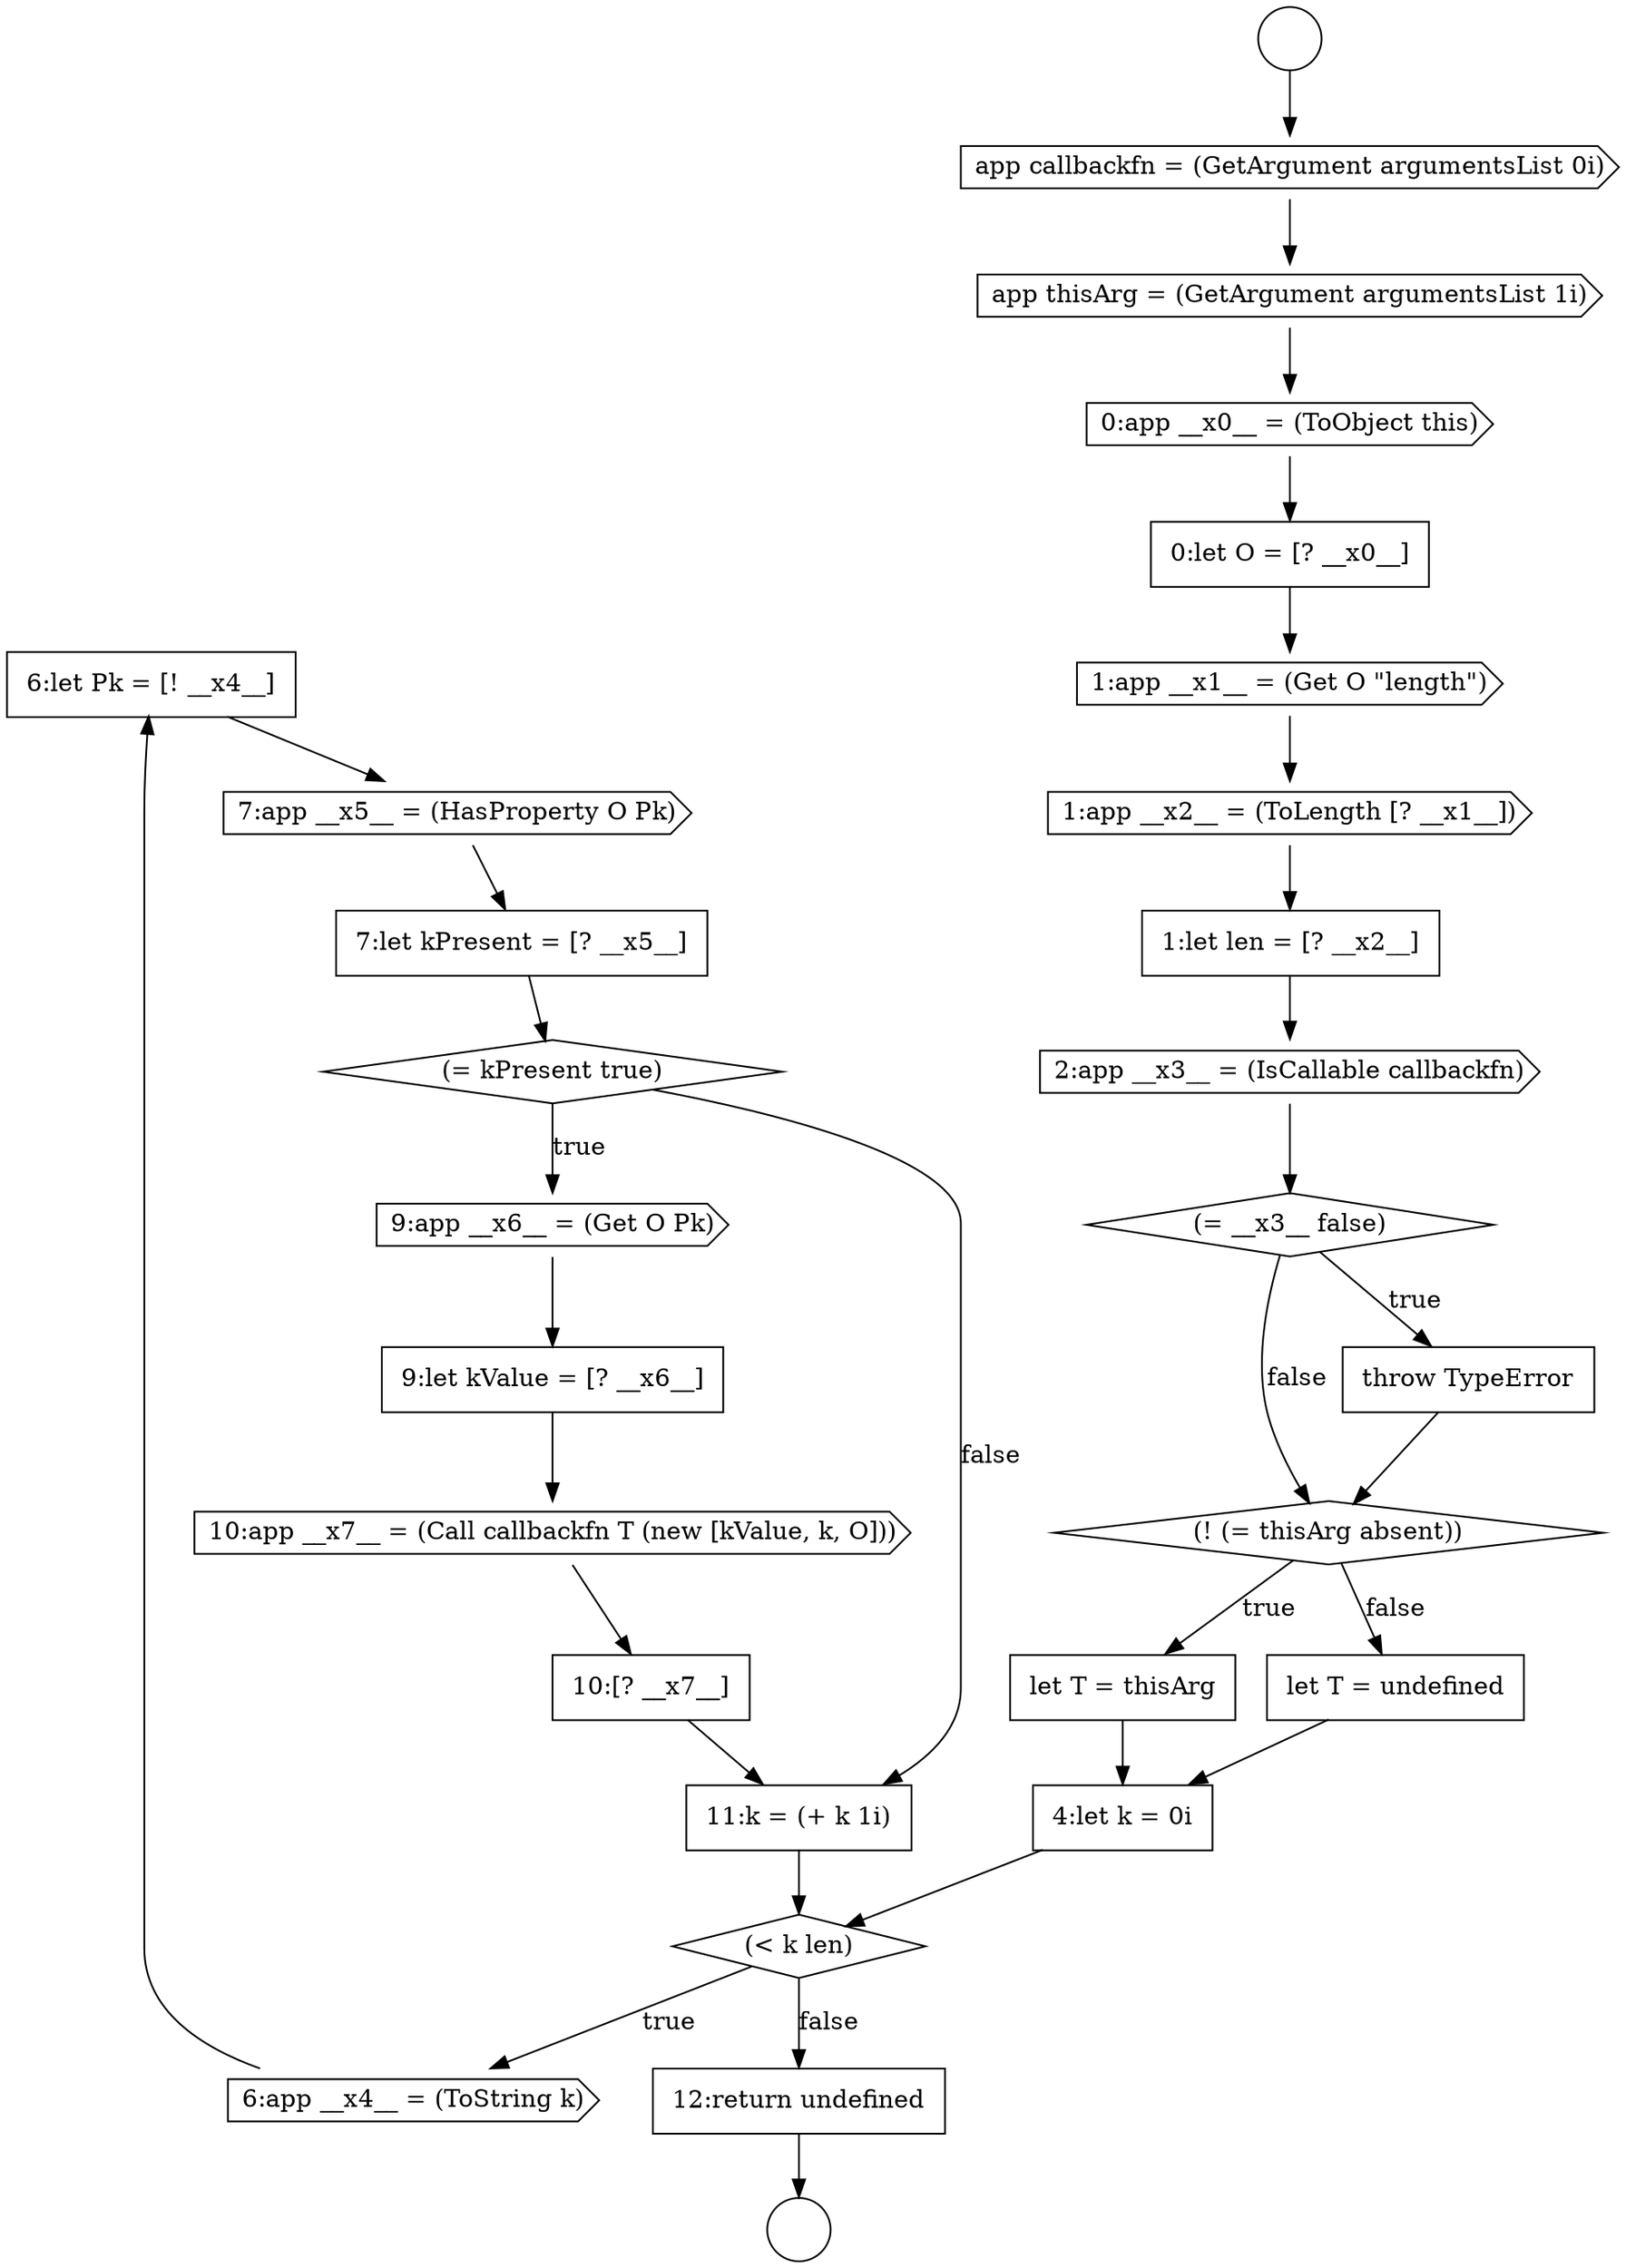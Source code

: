 digraph {
  node15009 [shape=none, margin=0, label=<<font color="black">
    <table border="0" cellborder="1" cellspacing="0" cellpadding="10">
      <tr><td align="left">6:let Pk = [! __x4__]</td></tr>
    </table>
  </font>> color="black" fillcolor="white" style=filled]
  node15013 [shape=cds, label=<<font color="black">9:app __x6__ = (Get O Pk)</font>> color="black" fillcolor="white" style=filled]
  node15002 [shape=none, margin=0, label=<<font color="black">
    <table border="0" cellborder="1" cellspacing="0" cellpadding="10">
      <tr><td align="left">throw TypeError</td></tr>
    </table>
  </font>> color="black" fillcolor="white" style=filled]
  node15008 [shape=cds, label=<<font color="black">6:app __x4__ = (ToString k)</font>> color="black" fillcolor="white" style=filled]
  node14994 [shape=cds, label=<<font color="black">app thisArg = (GetArgument argumentsList 1i)</font>> color="black" fillcolor="white" style=filled]
  node15015 [shape=cds, label=<<font color="black">10:app __x7__ = (Call callbackfn T (new [kValue, k, O]))</font>> color="black" fillcolor="white" style=filled]
  node14998 [shape=cds, label=<<font color="black">1:app __x2__ = (ToLength [? __x1__])</font>> color="black" fillcolor="white" style=filled]
  node14992 [shape=circle label=" " color="black" fillcolor="white" style=filled]
  node15003 [shape=diamond, label=<<font color="black">(! (= thisArg absent))</font>> color="black" fillcolor="white" style=filled]
  node14991 [shape=circle label=" " color="black" fillcolor="white" style=filled]
  node14996 [shape=none, margin=0, label=<<font color="black">
    <table border="0" cellborder="1" cellspacing="0" cellpadding="10">
      <tr><td align="left">0:let O = [? __x0__]</td></tr>
    </table>
  </font>> color="black" fillcolor="white" style=filled]
  node14993 [shape=cds, label=<<font color="black">app callbackfn = (GetArgument argumentsList 0i)</font>> color="black" fillcolor="white" style=filled]
  node15014 [shape=none, margin=0, label=<<font color="black">
    <table border="0" cellborder="1" cellspacing="0" cellpadding="10">
      <tr><td align="left">9:let kValue = [? __x6__]</td></tr>
    </table>
  </font>> color="black" fillcolor="white" style=filled]
  node15018 [shape=none, margin=0, label=<<font color="black">
    <table border="0" cellborder="1" cellspacing="0" cellpadding="10">
      <tr><td align="left">12:return undefined</td></tr>
    </table>
  </font>> color="black" fillcolor="white" style=filled]
  node15005 [shape=none, margin=0, label=<<font color="black">
    <table border="0" cellborder="1" cellspacing="0" cellpadding="10">
      <tr><td align="left">let T = undefined</td></tr>
    </table>
  </font>> color="black" fillcolor="white" style=filled]
  node15017 [shape=none, margin=0, label=<<font color="black">
    <table border="0" cellborder="1" cellspacing="0" cellpadding="10">
      <tr><td align="left">11:k = (+ k 1i)</td></tr>
    </table>
  </font>> color="black" fillcolor="white" style=filled]
  node15001 [shape=diamond, label=<<font color="black">(= __x3__ false)</font>> color="black" fillcolor="white" style=filled]
  node15007 [shape=diamond, label=<<font color="black">(&lt; k len)</font>> color="black" fillcolor="white" style=filled]
  node15010 [shape=cds, label=<<font color="black">7:app __x5__ = (HasProperty O Pk)</font>> color="black" fillcolor="white" style=filled]
  node14997 [shape=cds, label=<<font color="black">1:app __x1__ = (Get O &quot;length&quot;)</font>> color="black" fillcolor="white" style=filled]
  node15011 [shape=none, margin=0, label=<<font color="black">
    <table border="0" cellborder="1" cellspacing="0" cellpadding="10">
      <tr><td align="left">7:let kPresent = [? __x5__]</td></tr>
    </table>
  </font>> color="black" fillcolor="white" style=filled]
  node15004 [shape=none, margin=0, label=<<font color="black">
    <table border="0" cellborder="1" cellspacing="0" cellpadding="10">
      <tr><td align="left">let T = thisArg</td></tr>
    </table>
  </font>> color="black" fillcolor="white" style=filled]
  node15006 [shape=none, margin=0, label=<<font color="black">
    <table border="0" cellborder="1" cellspacing="0" cellpadding="10">
      <tr><td align="left">4:let k = 0i</td></tr>
    </table>
  </font>> color="black" fillcolor="white" style=filled]
  node15000 [shape=cds, label=<<font color="black">2:app __x3__ = (IsCallable callbackfn)</font>> color="black" fillcolor="white" style=filled]
  node14995 [shape=cds, label=<<font color="black">0:app __x0__ = (ToObject this)</font>> color="black" fillcolor="white" style=filled]
  node15016 [shape=none, margin=0, label=<<font color="black">
    <table border="0" cellborder="1" cellspacing="0" cellpadding="10">
      <tr><td align="left">10:[? __x7__]</td></tr>
    </table>
  </font>> color="black" fillcolor="white" style=filled]
  node14999 [shape=none, margin=0, label=<<font color="black">
    <table border="0" cellborder="1" cellspacing="0" cellpadding="10">
      <tr><td align="left">1:let len = [? __x2__]</td></tr>
    </table>
  </font>> color="black" fillcolor="white" style=filled]
  node15012 [shape=diamond, label=<<font color="black">(= kPresent true)</font>> color="black" fillcolor="white" style=filled]
  node15015 -> node15016 [ color="black"]
  node15012 -> node15013 [label=<<font color="black">true</font>> color="black"]
  node15012 -> node15017 [label=<<font color="black">false</font>> color="black"]
  node15014 -> node15015 [ color="black"]
  node15010 -> node15011 [ color="black"]
  node15018 -> node14992 [ color="black"]
  node15003 -> node15004 [label=<<font color="black">true</font>> color="black"]
  node15003 -> node15005 [label=<<font color="black">false</font>> color="black"]
  node15004 -> node15006 [ color="black"]
  node15008 -> node15009 [ color="black"]
  node14995 -> node14996 [ color="black"]
  node15005 -> node15006 [ color="black"]
  node14993 -> node14994 [ color="black"]
  node15009 -> node15010 [ color="black"]
  node15017 -> node15007 [ color="black"]
  node15013 -> node15014 [ color="black"]
  node15001 -> node15002 [label=<<font color="black">true</font>> color="black"]
  node15001 -> node15003 [label=<<font color="black">false</font>> color="black"]
  node14994 -> node14995 [ color="black"]
  node15002 -> node15003 [ color="black"]
  node15011 -> node15012 [ color="black"]
  node15006 -> node15007 [ color="black"]
  node14991 -> node14993 [ color="black"]
  node14998 -> node14999 [ color="black"]
  node14996 -> node14997 [ color="black"]
  node15016 -> node15017 [ color="black"]
  node15000 -> node15001 [ color="black"]
  node15007 -> node15008 [label=<<font color="black">true</font>> color="black"]
  node15007 -> node15018 [label=<<font color="black">false</font>> color="black"]
  node14999 -> node15000 [ color="black"]
  node14997 -> node14998 [ color="black"]
}
